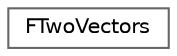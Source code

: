 digraph "Graphical Class Hierarchy"
{
 // INTERACTIVE_SVG=YES
 // LATEX_PDF_SIZE
  bgcolor="transparent";
  edge [fontname=Helvetica,fontsize=10,labelfontname=Helvetica,labelfontsize=10];
  node [fontname=Helvetica,fontsize=10,shape=box,height=0.2,width=0.4];
  rankdir="LR";
  Node0 [id="Node000000",label="FTwoVectors",height=0.2,width=0.4,color="grey40", fillcolor="white", style="filled",URL="$d4/d42/structFTwoVectors.html",tooltip="A pair of 3D vectors."];
}
